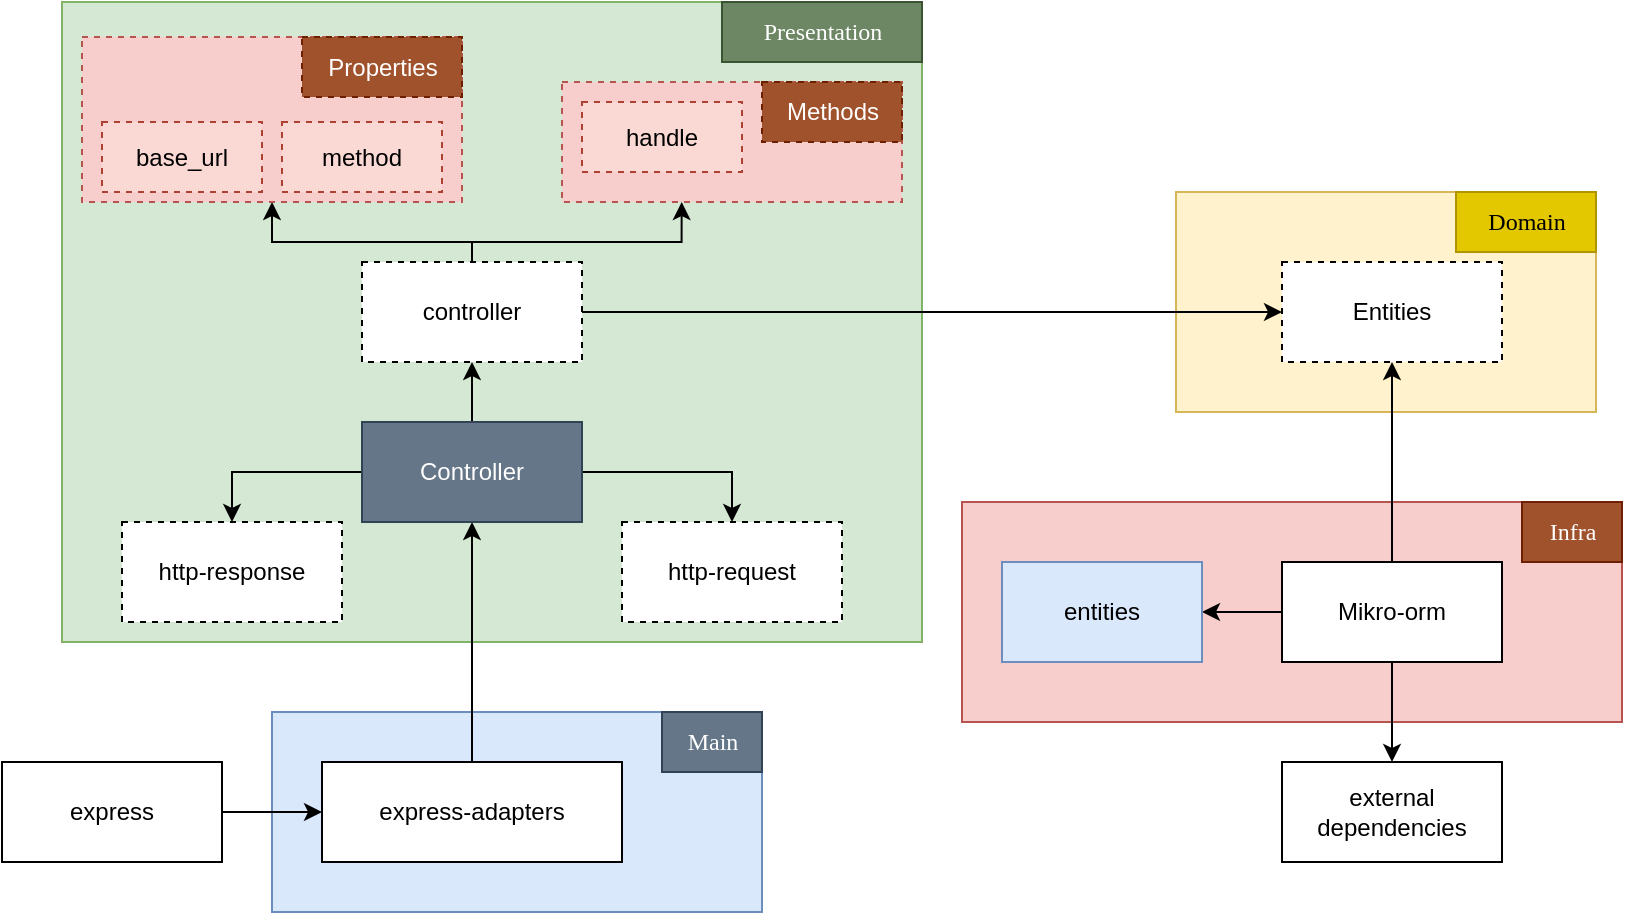 <mxfile version="20.5.0" type="device"><diagram id="pSYTS5-o0dkmwnmTAE3H" name="Página-1"><mxGraphModel dx="942" dy="1783" grid="1" gridSize="10" guides="1" tooltips="1" connect="1" arrows="1" fold="1" page="1" pageScale="1" pageWidth="827" pageHeight="1169" math="0" shadow="0"><root><mxCell id="0"/><mxCell id="1" parent="0"/><mxCell id="Fy2ymhYHJMp0LIUn1rBb-17" value="" style="rounded=0;whiteSpace=wrap;html=1;fillColor=#fff2cc;strokeColor=#d6b656;" parent="1" vertex="1"><mxGeometry x="617" y="75" width="210" height="110" as="geometry"/></mxCell><mxCell id="Fy2ymhYHJMp0LIUn1rBb-1" value="" style="rounded=0;whiteSpace=wrap;html=1;fillColor=#d5e8d4;strokeColor=#82b366;fontFamily=Verdana;" parent="1" vertex="1"><mxGeometry x="60" y="-20" width="430" height="320" as="geometry"/></mxCell><mxCell id="Fy2ymhYHJMp0LIUn1rBb-2" value="" style="rounded=0;whiteSpace=wrap;html=1;fillColor=#dae8fc;strokeColor=#6c8ebf;" parent="1" vertex="1"><mxGeometry x="165" y="335" width="245" height="100" as="geometry"/></mxCell><mxCell id="Fy2ymhYHJMp0LIUn1rBb-19" style="edgeStyle=orthogonalEdgeStyle;rounded=0;orthogonalLoop=1;jettySize=auto;html=1;exitX=1;exitY=0.5;exitDx=0;exitDy=0;" parent="1" source="Fy2ymhYHJMp0LIUn1rBb-3" target="Fy2ymhYHJMp0LIUn1rBb-18" edge="1"><mxGeometry relative="1" as="geometry"/></mxCell><mxCell id="C1JjDzi9wUs-g_221_qG-12" style="edgeStyle=orthogonalEdgeStyle;rounded=0;orthogonalLoop=1;jettySize=auto;html=1;entryX=0.5;entryY=1;entryDx=0;entryDy=0;" parent="1" source="Fy2ymhYHJMp0LIUn1rBb-3" target="C1JjDzi9wUs-g_221_qG-7" edge="1"><mxGeometry relative="1" as="geometry"><Array as="points"><mxPoint x="265" y="100"/><mxPoint x="165" y="100"/></Array></mxGeometry></mxCell><mxCell id="C1JjDzi9wUs-g_221_qG-16" style="edgeStyle=orthogonalEdgeStyle;rounded=0;orthogonalLoop=1;jettySize=auto;html=1;entryX=0.352;entryY=1;entryDx=0;entryDy=0;entryPerimeter=0;" parent="1" source="Fy2ymhYHJMp0LIUn1rBb-3" target="C1JjDzi9wUs-g_221_qG-13" edge="1"><mxGeometry relative="1" as="geometry"><Array as="points"><mxPoint x="265" y="100"/><mxPoint x="370" y="100"/></Array></mxGeometry></mxCell><mxCell id="Fy2ymhYHJMp0LIUn1rBb-3" value="controller" style="rounded=0;whiteSpace=wrap;html=1;dashed=1;" parent="1" vertex="1"><mxGeometry x="210" y="110" width="110" height="50" as="geometry"/></mxCell><mxCell id="Fy2ymhYHJMp0LIUn1rBb-4" value="http-response" style="rounded=0;whiteSpace=wrap;html=1;dashed=1;" parent="1" vertex="1"><mxGeometry x="90" y="240" width="110" height="50" as="geometry"/></mxCell><mxCell id="Fy2ymhYHJMp0LIUn1rBb-5" value="http-request" style="rounded=0;whiteSpace=wrap;html=1;dashed=1;" parent="1" vertex="1"><mxGeometry x="340" y="240" width="110" height="50" as="geometry"/></mxCell><mxCell id="Fy2ymhYHJMp0LIUn1rBb-13" style="edgeStyle=orthogonalEdgeStyle;rounded=0;orthogonalLoop=1;jettySize=auto;html=1;" parent="1" source="Fy2ymhYHJMp0LIUn1rBb-11" target="Fy2ymhYHJMp0LIUn1rBb-12" edge="1"><mxGeometry relative="1" as="geometry"/></mxCell><mxCell id="Fy2ymhYHJMp0LIUn1rBb-11" value="express" style="rounded=0;whiteSpace=wrap;html=1;" parent="1" vertex="1"><mxGeometry x="30" y="360" width="110" height="50" as="geometry"/></mxCell><mxCell id="C1JjDzi9wUs-g_221_qG-4" style="edgeStyle=orthogonalEdgeStyle;rounded=0;orthogonalLoop=1;jettySize=auto;html=1;exitX=0.5;exitY=0;exitDx=0;exitDy=0;" parent="1" source="Fy2ymhYHJMp0LIUn1rBb-12" target="Fy2ymhYHJMp0LIUn1rBb-26" edge="1"><mxGeometry relative="1" as="geometry"/></mxCell><mxCell id="Fy2ymhYHJMp0LIUn1rBb-12" value="express-adapters" style="rounded=0;whiteSpace=wrap;html=1;" parent="1" vertex="1"><mxGeometry x="190" y="360" width="150" height="50" as="geometry"/></mxCell><mxCell id="Fy2ymhYHJMp0LIUn1rBb-18" value="Entities" style="rounded=0;whiteSpace=wrap;html=1;dashed=1;" parent="1" vertex="1"><mxGeometry x="670" y="110" width="110" height="50" as="geometry"/></mxCell><mxCell id="Fy2ymhYHJMp0LIUn1rBb-20" value="" style="rounded=0;whiteSpace=wrap;html=1;fillColor=#f8cecc;strokeColor=#b85450;" parent="1" vertex="1"><mxGeometry x="510" y="230" width="330" height="110" as="geometry"/></mxCell><mxCell id="Fy2ymhYHJMp0LIUn1rBb-25" style="edgeStyle=orthogonalEdgeStyle;rounded=0;orthogonalLoop=1;jettySize=auto;html=1;exitX=0.5;exitY=1;exitDx=0;exitDy=0;entryX=0.5;entryY=0;entryDx=0;entryDy=0;" parent="1" source="Fy2ymhYHJMp0LIUn1rBb-21" target="Fy2ymhYHJMp0LIUn1rBb-24" edge="1"><mxGeometry relative="1" as="geometry"/></mxCell><mxCell id="Fy2ymhYHJMp0LIUn1rBb-46" style="edgeStyle=orthogonalEdgeStyle;rounded=0;orthogonalLoop=1;jettySize=auto;html=1;exitX=0;exitY=0.5;exitDx=0;exitDy=0;fontFamily=Verdana;" parent="1" source="Fy2ymhYHJMp0LIUn1rBb-21" target="Fy2ymhYHJMp0LIUn1rBb-45" edge="1"><mxGeometry relative="1" as="geometry"/></mxCell><mxCell id="Fy2ymhYHJMp0LIUn1rBb-21" value="Mikro-orm" style="rounded=0;whiteSpace=wrap;html=1;" parent="1" vertex="1"><mxGeometry x="670" y="260" width="110" height="50" as="geometry"/></mxCell><mxCell id="Fy2ymhYHJMp0LIUn1rBb-24" value="external dependencies" style="rounded=0;whiteSpace=wrap;html=1;" parent="1" vertex="1"><mxGeometry x="670" y="360" width="110" height="50" as="geometry"/></mxCell><mxCell id="C1JjDzi9wUs-g_221_qG-1" style="edgeStyle=orthogonalEdgeStyle;rounded=0;orthogonalLoop=1;jettySize=auto;html=1;entryX=0.5;entryY=0;entryDx=0;entryDy=0;" parent="1" source="Fy2ymhYHJMp0LIUn1rBb-26" target="Fy2ymhYHJMp0LIUn1rBb-4" edge="1"><mxGeometry relative="1" as="geometry"/></mxCell><mxCell id="C1JjDzi9wUs-g_221_qG-2" style="edgeStyle=orthogonalEdgeStyle;rounded=0;orthogonalLoop=1;jettySize=auto;html=1;entryX=0.5;entryY=0;entryDx=0;entryDy=0;" parent="1" source="Fy2ymhYHJMp0LIUn1rBb-26" target="Fy2ymhYHJMp0LIUn1rBb-5" edge="1"><mxGeometry relative="1" as="geometry"/></mxCell><mxCell id="C1JjDzi9wUs-g_221_qG-5" value="" style="edgeStyle=orthogonalEdgeStyle;rounded=0;orthogonalLoop=1;jettySize=auto;html=1;" parent="1" source="Fy2ymhYHJMp0LIUn1rBb-26" target="Fy2ymhYHJMp0LIUn1rBb-3" edge="1"><mxGeometry relative="1" as="geometry"/></mxCell><mxCell id="Fy2ymhYHJMp0LIUn1rBb-26" value="Controller" style="rounded=0;whiteSpace=wrap;html=1;fillColor=#647687;fontColor=#ffffff;strokeColor=#314354;" parent="1" vertex="1"><mxGeometry x="210" y="190" width="110" height="50" as="geometry"/></mxCell><mxCell id="Fy2ymhYHJMp0LIUn1rBb-37" value="Presentation" style="text;html=1;align=center;verticalAlign=middle;resizable=0;points=[];autosize=1;strokeColor=#3A5431;fillColor=#6d8764;fontFamily=Verdana;fontColor=#ffffff;" parent="1" vertex="1"><mxGeometry x="390" y="-20" width="100" height="30" as="geometry"/></mxCell><mxCell id="Fy2ymhYHJMp0LIUn1rBb-38" value="Main" style="text;html=1;align=center;verticalAlign=middle;resizable=0;points=[];autosize=1;strokeColor=#314354;fillColor=#647687;fontFamily=Verdana;fontColor=#ffffff;" parent="1" vertex="1"><mxGeometry x="360" y="335" width="50" height="30" as="geometry"/></mxCell><mxCell id="Fy2ymhYHJMp0LIUn1rBb-39" value="Domain" style="text;html=1;align=center;verticalAlign=middle;resizable=0;points=[];autosize=1;strokeColor=#B09500;fillColor=#e3c800;fontFamily=Verdana;fontColor=#000000;" parent="1" vertex="1"><mxGeometry x="757" y="75" width="70" height="30" as="geometry"/></mxCell><mxCell id="Fy2ymhYHJMp0LIUn1rBb-41" value="Infra" style="text;html=1;align=center;verticalAlign=middle;resizable=0;points=[];autosize=1;strokeColor=#6D1F00;fillColor=#a0522d;fontFamily=Verdana;fontColor=#ffffff;" parent="1" vertex="1"><mxGeometry x="790" y="230" width="50" height="30" as="geometry"/></mxCell><mxCell id="Fy2ymhYHJMp0LIUn1rBb-45" value="entities" style="rounded=0;whiteSpace=wrap;html=1;fillColor=#dae8fc;strokeColor=#6c8ebf;" parent="1" vertex="1"><mxGeometry x="530" y="260" width="100" height="50" as="geometry"/></mxCell><mxCell id="C1JjDzi9wUs-g_221_qG-7" value="" style="rounded=0;whiteSpace=wrap;html=1;fillColor=#f8cecc;strokeColor=#b85450;dashed=1;" parent="1" vertex="1"><mxGeometry x="70" y="-2.5" width="190" height="82.5" as="geometry"/></mxCell><mxCell id="C1JjDzi9wUs-g_221_qG-8" value="base_url" style="rounded=0;whiteSpace=wrap;html=1;fillColor=#fad9d5;strokeColor=#ae4132;dashed=1;" parent="1" vertex="1"><mxGeometry x="80" y="40" width="80" height="35" as="geometry"/></mxCell><mxCell id="C1JjDzi9wUs-g_221_qG-9" value="method" style="rounded=0;whiteSpace=wrap;html=1;fillColor=#fad9d5;strokeColor=#ae4132;dashed=1;" parent="1" vertex="1"><mxGeometry x="170" y="40" width="80" height="35" as="geometry"/></mxCell><mxCell id="C1JjDzi9wUs-g_221_qG-10" value="Properties" style="text;html=1;align=center;verticalAlign=middle;resizable=0;points=[];autosize=1;strokeColor=#6D1F00;fillColor=#a0522d;fontColor=#ffffff;dashed=1;" parent="1" vertex="1"><mxGeometry x="180" y="-2.5" width="80" height="30" as="geometry"/></mxCell><mxCell id="C1JjDzi9wUs-g_221_qG-13" value="" style="rounded=0;whiteSpace=wrap;html=1;fillColor=#f8cecc;strokeColor=#b85450;dashed=1;" parent="1" vertex="1"><mxGeometry x="310" y="20" width="170" height="60" as="geometry"/></mxCell><mxCell id="C1JjDzi9wUs-g_221_qG-14" value="Methods" style="text;html=1;align=center;verticalAlign=middle;resizable=0;points=[];autosize=1;strokeColor=#6D1F00;fillColor=#a0522d;fontColor=#ffffff;dashed=1;" parent="1" vertex="1"><mxGeometry x="410" y="20" width="70" height="30" as="geometry"/></mxCell><mxCell id="C1JjDzi9wUs-g_221_qG-15" value="handle" style="rounded=0;whiteSpace=wrap;html=1;fillColor=#fad9d5;strokeColor=#ae4132;dashed=1;" parent="1" vertex="1"><mxGeometry x="320" y="30" width="80" height="35" as="geometry"/></mxCell><mxCell id="U_1YM-7Z_bgEfIhNLoLz-1" value="" style="endArrow=classic;html=1;rounded=0;exitX=0.5;exitY=0;exitDx=0;exitDy=0;entryX=0.5;entryY=1;entryDx=0;entryDy=0;" parent="1" source="Fy2ymhYHJMp0LIUn1rBb-21" target="Fy2ymhYHJMp0LIUn1rBb-18" edge="1"><mxGeometry width="50" height="50" relative="1" as="geometry"><mxPoint x="460" y="240" as="sourcePoint"/><mxPoint x="510" y="190" as="targetPoint"/></mxGeometry></mxCell></root></mxGraphModel></diagram></mxfile>